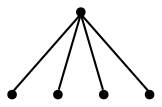 graph {
  node [shape=point,comment="{\"directed\":false,\"doi\":\"10.1007/978-3-662-45803-7_14\",\"figure\":\"1 (1)\"}"]

  v0 [pos="845.4386780594889,687.7693774630312"]
  v1 [pos="941.1993973278096,691.5046505874626"]
  v2 [pos="916.6900357988336,754.1165302197478"]
  v3 [pos="879.1671799924113,772.8763542604884"]
  v4 [pos="789.4733422507868,757.0513149756872"]

  v0 -- v1 [id="-9",pos="845.4386780594889,687.7693774630312 941.1993973278096,691.5046505874626 941.1993973278096,691.5046505874626 941.1993973278096,691.5046505874626"]
  v0 -- v4 [id="-10",pos="845.4386780594889,687.7693774630312 789.4733422507868,757.0513149756872 789.4733422507868,757.0513149756872 789.4733422507868,757.0513149756872"]
  v0 -- v2 [id="-12",pos="845.4386780594889,687.7693774630312 916.6900357988336,754.1165302197478 916.6900357988336,754.1165302197478 916.6900357988336,754.1165302197478"]
  v0 -- v3 [id="-17",pos="845.4386780594889,687.7693774630312 879.1671799924113,772.8763542604884 879.1671799924113,772.8763542604884 879.1671799924113,772.8763542604884"]
}
